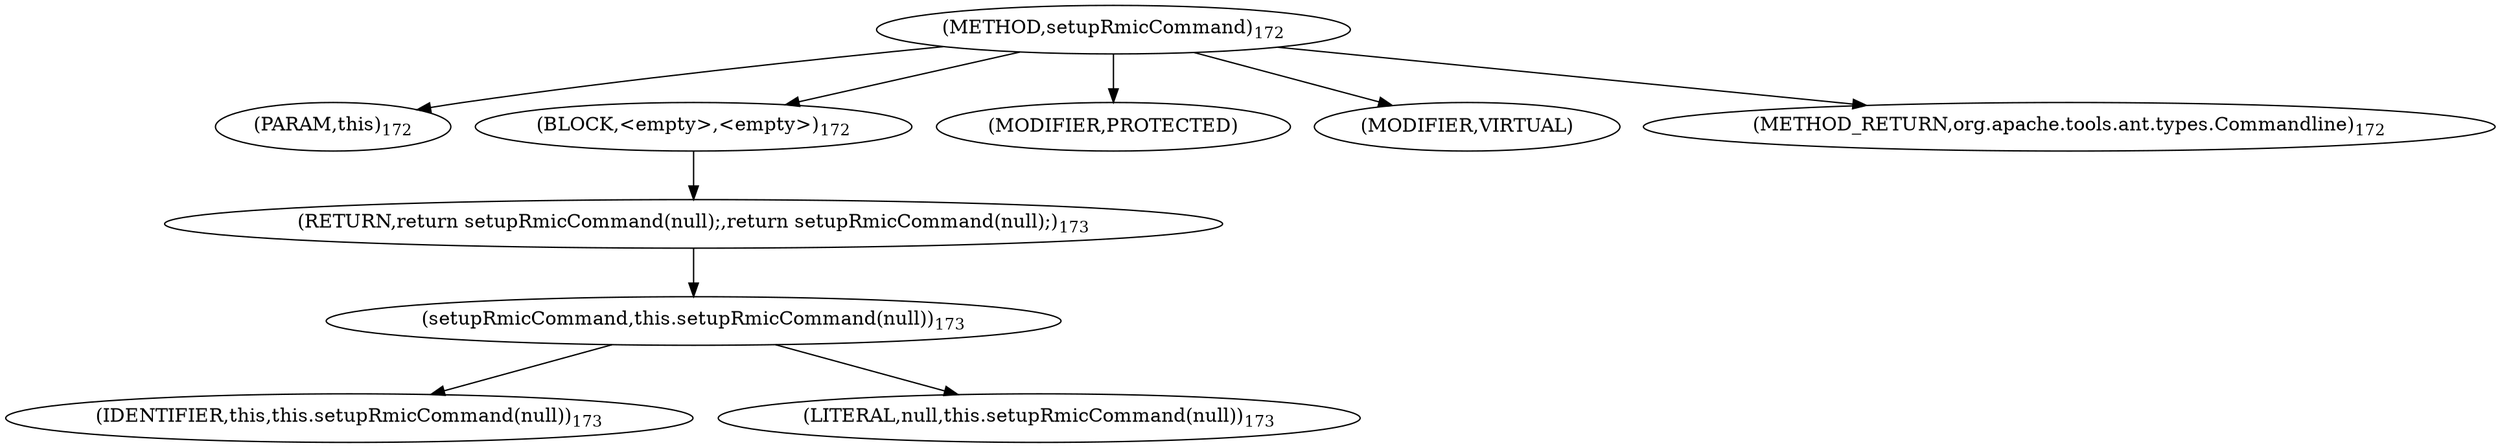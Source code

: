 digraph "setupRmicCommand" {  
"228" [label = <(METHOD,setupRmicCommand)<SUB>172</SUB>> ]
"12" [label = <(PARAM,this)<SUB>172</SUB>> ]
"229" [label = <(BLOCK,&lt;empty&gt;,&lt;empty&gt;)<SUB>172</SUB>> ]
"230" [label = <(RETURN,return setupRmicCommand(null);,return setupRmicCommand(null);)<SUB>173</SUB>> ]
"231" [label = <(setupRmicCommand,this.setupRmicCommand(null))<SUB>173</SUB>> ]
"11" [label = <(IDENTIFIER,this,this.setupRmicCommand(null))<SUB>173</SUB>> ]
"232" [label = <(LITERAL,null,this.setupRmicCommand(null))<SUB>173</SUB>> ]
"233" [label = <(MODIFIER,PROTECTED)> ]
"234" [label = <(MODIFIER,VIRTUAL)> ]
"235" [label = <(METHOD_RETURN,org.apache.tools.ant.types.Commandline)<SUB>172</SUB>> ]
  "228" -> "12" 
  "228" -> "229" 
  "228" -> "233" 
  "228" -> "234" 
  "228" -> "235" 
  "229" -> "230" 
  "230" -> "231" 
  "231" -> "11" 
  "231" -> "232" 
}
